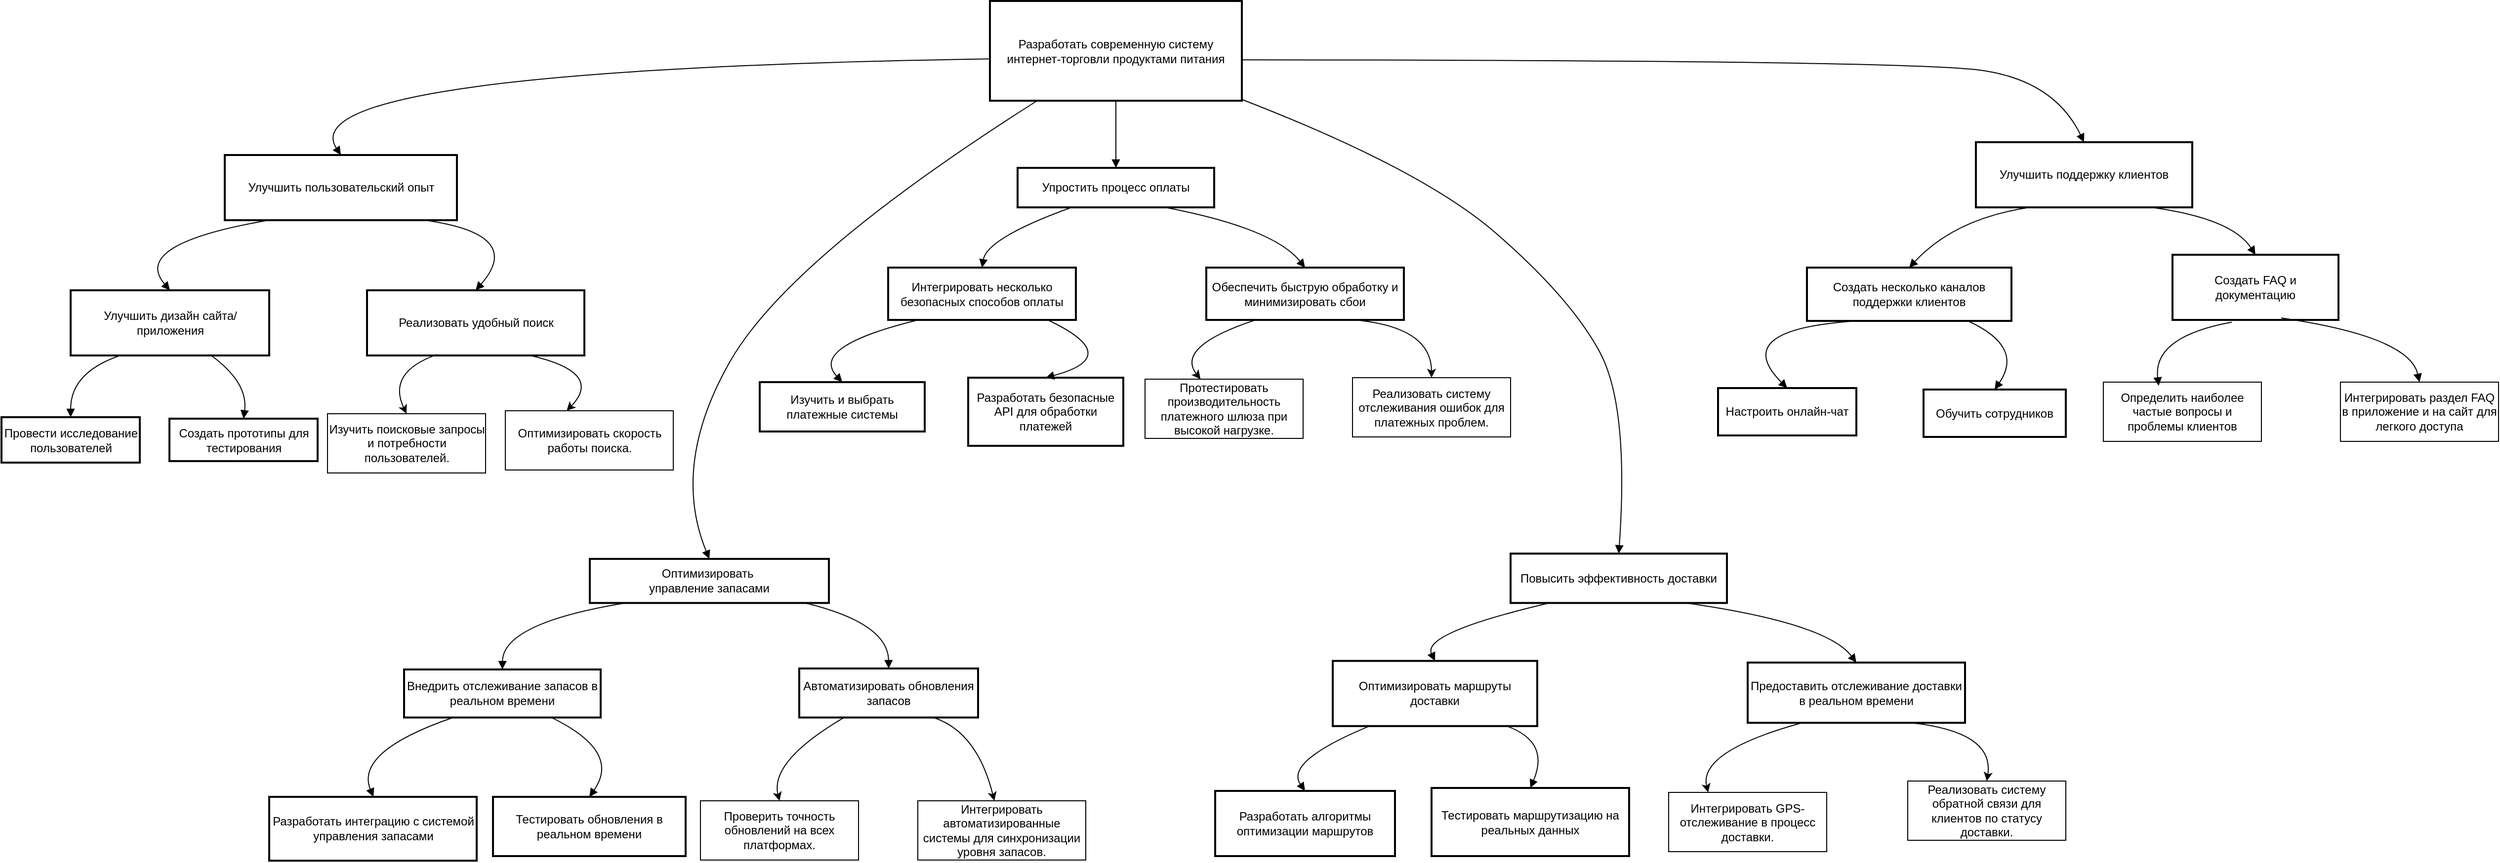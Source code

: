 <mxfile version="24.7.16">
  <diagram name="Страница — 1" id="3QDf5z227b71Fohwat_g">
    <mxGraphModel dx="3594" dy="1766" grid="1" gridSize="10" guides="1" tooltips="1" connect="1" arrows="1" fold="1" page="1" pageScale="1" pageWidth="827" pageHeight="1169" math="0" shadow="0">
      <root>
        <mxCell id="0" />
        <mxCell id="1" parent="0" />
        <mxCell id="m1rb-r10-i9bRZSOaY2M-15" value="Разработать современную систему интернет-торговли продуктами питания" style="whiteSpace=wrap;strokeWidth=2;" vertex="1" parent="1">
          <mxGeometry x="1463" y="20" width="255" height="101" as="geometry" />
        </mxCell>
        <mxCell id="m1rb-r10-i9bRZSOaY2M-16" value="Улучшить пользовательский опыт" style="whiteSpace=wrap;strokeWidth=2;" vertex="1" parent="1">
          <mxGeometry x="688.5" y="176.0" width="235" height="66" as="geometry" />
        </mxCell>
        <mxCell id="m1rb-r10-i9bRZSOaY2M-17" value="Оптимизировать &#xa;управление запасами" style="whiteSpace=wrap;strokeWidth=2;" vertex="1" parent="1">
          <mxGeometry x="1058" y="585" width="242" height="44.66" as="geometry" />
        </mxCell>
        <mxCell id="m1rb-r10-i9bRZSOaY2M-18" value="Упростить процесс оплаты" style="whiteSpace=wrap;strokeWidth=2;" vertex="1" parent="1">
          <mxGeometry x="1491" y="189" width="199" height="40" as="geometry" />
        </mxCell>
        <mxCell id="m1rb-r10-i9bRZSOaY2M-19" value="Повысить эффективность доставки" style="whiteSpace=wrap;strokeWidth=2;" vertex="1" parent="1">
          <mxGeometry x="1990" y="579.66" width="219" height="50" as="geometry" />
        </mxCell>
        <mxCell id="m1rb-r10-i9bRZSOaY2M-20" value="Улучшить поддержку клиентов" style="whiteSpace=wrap;strokeWidth=2;" vertex="1" parent="1">
          <mxGeometry x="2461" y="163" width="219" height="66" as="geometry" />
        </mxCell>
        <mxCell id="m1rb-r10-i9bRZSOaY2M-21" value="Улучшить дизайн сайта/приложения" style="whiteSpace=wrap;strokeWidth=2;" vertex="1" parent="1">
          <mxGeometry x="532.5" y="313.0" width="201" height="66" as="geometry" />
        </mxCell>
        <mxCell id="m1rb-r10-i9bRZSOaY2M-22" value="Реализовать удобный поиск" style="whiteSpace=wrap;strokeWidth=2;" vertex="1" parent="1">
          <mxGeometry x="832.5" y="313" width="220" height="66" as="geometry" />
        </mxCell>
        <mxCell id="m1rb-r10-i9bRZSOaY2M-23" value="Внедрить отслеживание запасов в реальном времени" style="whiteSpace=wrap;strokeWidth=2;" vertex="1" parent="1">
          <mxGeometry x="870" y="697" width="199" height="48.66" as="geometry" />
        </mxCell>
        <mxCell id="m1rb-r10-i9bRZSOaY2M-24" value="Автоматизировать обновления запасов" style="whiteSpace=wrap;strokeWidth=2;" vertex="1" parent="1">
          <mxGeometry x="1270" y="696" width="181" height="49.66" as="geometry" />
        </mxCell>
        <mxCell id="m1rb-r10-i9bRZSOaY2M-25" value="Интегрировать несколько безопасных способов оплаты" style="whiteSpace=wrap;strokeWidth=2;" vertex="1" parent="1">
          <mxGeometry x="1360" y="290" width="190" height="53" as="geometry" />
        </mxCell>
        <mxCell id="m1rb-r10-i9bRZSOaY2M-26" value="Обеспечить быструю обработку и минимизировать сбои" style="whiteSpace=wrap;strokeWidth=2;" vertex="1" parent="1">
          <mxGeometry x="1682" y="290" width="200" height="53" as="geometry" />
        </mxCell>
        <mxCell id="m1rb-r10-i9bRZSOaY2M-27" value="Оптимизировать маршруты доставки" style="whiteSpace=wrap;strokeWidth=2;" vertex="1" parent="1">
          <mxGeometry x="1810" y="688.33" width="207" height="66" as="geometry" />
        </mxCell>
        <mxCell id="m1rb-r10-i9bRZSOaY2M-28" value="Предоставить отслеживание доставки в реальном времени" style="whiteSpace=wrap;strokeWidth=2;" vertex="1" parent="1">
          <mxGeometry x="2230" y="690" width="220" height="61" as="geometry" />
        </mxCell>
        <mxCell id="m1rb-r10-i9bRZSOaY2M-29" value="Создать несколько каналов поддержки клиентов" style="whiteSpace=wrap;strokeWidth=2;" vertex="1" parent="1">
          <mxGeometry x="2290" y="290" width="207" height="54" as="geometry" />
        </mxCell>
        <mxCell id="m1rb-r10-i9bRZSOaY2M-30" value="Создать FAQ и документацию" style="whiteSpace=wrap;strokeWidth=2;" vertex="1" parent="1">
          <mxGeometry x="2660" y="277" width="168" height="66" as="geometry" />
        </mxCell>
        <mxCell id="m1rb-r10-i9bRZSOaY2M-31" value="Провести исследование пользователей" style="whiteSpace=wrap;strokeWidth=2;" vertex="1" parent="1">
          <mxGeometry x="462.5" y="441.5" width="140" height="46" as="geometry" />
        </mxCell>
        <mxCell id="m1rb-r10-i9bRZSOaY2M-32" value="Создать прототипы для тестирования" style="whiteSpace=wrap;strokeWidth=2;" vertex="1" parent="1">
          <mxGeometry x="632.5" y="443" width="150" height="43" as="geometry" />
        </mxCell>
        <mxCell id="m1rb-r10-i9bRZSOaY2M-33" value="Разработать интеграцию с системой управления запасами" style="whiteSpace=wrap;strokeWidth=2;" vertex="1" parent="1">
          <mxGeometry x="733.5" y="826" width="210" height="64.66" as="geometry" />
        </mxCell>
        <mxCell id="m1rb-r10-i9bRZSOaY2M-34" value="Тестировать обновления в реальном времени" style="whiteSpace=wrap;strokeWidth=2;" vertex="1" parent="1">
          <mxGeometry x="960" y="826.0" width="195" height="60" as="geometry" />
        </mxCell>
        <mxCell id="m1rb-r10-i9bRZSOaY2M-35" value="Изучить и выбрать платежные системы" style="whiteSpace=wrap;strokeWidth=2;" vertex="1" parent="1">
          <mxGeometry x="1230" y="406" width="167" height="50" as="geometry" />
        </mxCell>
        <mxCell id="m1rb-r10-i9bRZSOaY2M-36" value="Разработать безопасные API для обработки платежей" style="whiteSpace=wrap;strokeWidth=2;" vertex="1" parent="1">
          <mxGeometry x="1441" y="401.5" width="157" height="69" as="geometry" />
        </mxCell>
        <mxCell id="m1rb-r10-i9bRZSOaY2M-37" value="Разработать алгоритмы оптимизации маршрутов" style="whiteSpace=wrap;strokeWidth=2;" vertex="1" parent="1">
          <mxGeometry x="1691" y="820" width="182" height="66" as="geometry" />
        </mxCell>
        <mxCell id="m1rb-r10-i9bRZSOaY2M-38" value="Тестировать маршрутизацию на реальных данных" style="whiteSpace=wrap;strokeWidth=2;" vertex="1" parent="1">
          <mxGeometry x="1910" y="817" width="200" height="69" as="geometry" />
        </mxCell>
        <mxCell id="m1rb-r10-i9bRZSOaY2M-39" value="Настроить онлайн-чат" style="whiteSpace=wrap;strokeWidth=2;" vertex="1" parent="1">
          <mxGeometry x="2200" y="412" width="140" height="48" as="geometry" />
        </mxCell>
        <mxCell id="m1rb-r10-i9bRZSOaY2M-40" value="Обучить сотрудников" style="whiteSpace=wrap;strokeWidth=2;" vertex="1" parent="1">
          <mxGeometry x="2408" y="413.5" width="144" height="48" as="geometry" />
        </mxCell>
        <mxCell id="m1rb-r10-i9bRZSOaY2M-41" value="" style="curved=1;startArrow=none;endArrow=block;exitX=0;exitY=0.58;entryX=0.5;entryY=0;rounded=0;" edge="1" parent="1" source="m1rb-r10-i9bRZSOaY2M-15" target="m1rb-r10-i9bRZSOaY2M-16">
          <mxGeometry relative="1" as="geometry">
            <Array as="points">
              <mxPoint x="750" y="90" />
            </Array>
          </mxGeometry>
        </mxCell>
        <mxCell id="m1rb-r10-i9bRZSOaY2M-42" value="" style="curved=1;startArrow=none;endArrow=block;entryX=0.5;entryY=0;rounded=0;" edge="1" parent="1" source="m1rb-r10-i9bRZSOaY2M-15" target="m1rb-r10-i9bRZSOaY2M-17">
          <mxGeometry relative="1" as="geometry">
            <Array as="points">
              <mxPoint x="1260" y="280" />
              <mxPoint x="1140" y="490" />
            </Array>
            <mxPoint x="1433" y="540.0" as="sourcePoint" />
          </mxGeometry>
        </mxCell>
        <mxCell id="m1rb-r10-i9bRZSOaY2M-43" value="" style="curved=1;startArrow=none;endArrow=block;exitX=0.5;exitY=1;entryX=0.5;entryY=0;rounded=0;" edge="1" parent="1" source="m1rb-r10-i9bRZSOaY2M-15" target="m1rb-r10-i9bRZSOaY2M-18">
          <mxGeometry relative="1" as="geometry">
            <Array as="points" />
          </mxGeometry>
        </mxCell>
        <mxCell id="m1rb-r10-i9bRZSOaY2M-44" value="" style="curved=1;startArrow=none;endArrow=block;entryX=0.5;entryY=0;rounded=0;" edge="1" parent="1" source="m1rb-r10-i9bRZSOaY2M-15" target="m1rb-r10-i9bRZSOaY2M-19">
          <mxGeometry relative="1" as="geometry">
            <Array as="points">
              <mxPoint x="1900" y="190" />
              <mxPoint x="2050" y="320" />
              <mxPoint x="2110" y="430" />
            </Array>
            <mxPoint x="1768" y="541.01" as="sourcePoint" />
          </mxGeometry>
        </mxCell>
        <mxCell id="m1rb-r10-i9bRZSOaY2M-45" value="" style="curved=1;startArrow=none;endArrow=block;exitX=1;exitY=0.59;entryX=0.5;entryY=0;rounded=0;" edge="1" parent="1" source="m1rb-r10-i9bRZSOaY2M-15" target="m1rb-r10-i9bRZSOaY2M-20">
          <mxGeometry relative="1" as="geometry">
            <Array as="points">
              <mxPoint x="2390" y="80" />
              <mxPoint x="2540" y="100" />
            </Array>
          </mxGeometry>
        </mxCell>
        <mxCell id="m1rb-r10-i9bRZSOaY2M-46" value="" style="curved=1;startArrow=none;endArrow=block;exitX=0.19;exitY=1;entryX=0.5;entryY=0;rounded=0;" edge="1" parent="1" source="m1rb-r10-i9bRZSOaY2M-16" target="m1rb-r10-i9bRZSOaY2M-21">
          <mxGeometry relative="1" as="geometry">
            <Array as="points">
              <mxPoint x="592.5" y="266" />
            </Array>
          </mxGeometry>
        </mxCell>
        <mxCell id="m1rb-r10-i9bRZSOaY2M-47" value="" style="curved=1;startArrow=none;endArrow=block;exitX=0.86;exitY=1;entryX=0.5;entryY=0;rounded=0;" edge="1" parent="1" source="m1rb-r10-i9bRZSOaY2M-16" target="m1rb-r10-i9bRZSOaY2M-22">
          <mxGeometry relative="1" as="geometry">
            <Array as="points">
              <mxPoint x="992.5" y="256" />
            </Array>
          </mxGeometry>
        </mxCell>
        <mxCell id="m1rb-r10-i9bRZSOaY2M-48" value="" style="curved=1;startArrow=none;endArrow=block;exitX=0.15;exitY=1;entryX=0.5;entryY=0;rounded=0;" edge="1" parent="1" source="m1rb-r10-i9bRZSOaY2M-17" target="m1rb-r10-i9bRZSOaY2M-23">
          <mxGeometry relative="1" as="geometry">
            <Array as="points">
              <mxPoint x="970" y="650" />
            </Array>
          </mxGeometry>
        </mxCell>
        <mxCell id="m1rb-r10-i9bRZSOaY2M-49" value="" style="curved=1;startArrow=none;endArrow=block;exitX=0.9;exitY=1;entryX=0.5;entryY=0;rounded=0;" edge="1" parent="1" source="m1rb-r10-i9bRZSOaY2M-17" target="m1rb-r10-i9bRZSOaY2M-24">
          <mxGeometry relative="1" as="geometry">
            <Array as="points">
              <mxPoint x="1360" y="650" />
            </Array>
          </mxGeometry>
        </mxCell>
        <mxCell id="m1rb-r10-i9bRZSOaY2M-50" value="" style="curved=1;startArrow=none;endArrow=block;exitX=0.27;exitY=1.01;entryX=0.5;entryY=0;rounded=0;" edge="1" parent="1" source="m1rb-r10-i9bRZSOaY2M-18" target="m1rb-r10-i9bRZSOaY2M-25">
          <mxGeometry relative="1" as="geometry">
            <Array as="points">
              <mxPoint x="1460" y="260" />
            </Array>
          </mxGeometry>
        </mxCell>
        <mxCell id="m1rb-r10-i9bRZSOaY2M-51" value="" style="curved=1;startArrow=none;endArrow=block;entryX=0.5;entryY=0;rounded=0;exitX=0.75;exitY=1;exitDx=0;exitDy=0;" edge="1" parent="1" source="m1rb-r10-i9bRZSOaY2M-18" target="m1rb-r10-i9bRZSOaY2M-26">
          <mxGeometry relative="1" as="geometry">
            <Array as="points">
              <mxPoint x="1750" y="250" />
            </Array>
            <mxPoint x="1620" y="220" as="sourcePoint" />
          </mxGeometry>
        </mxCell>
        <mxCell id="m1rb-r10-i9bRZSOaY2M-52" value="" style="curved=1;startArrow=none;endArrow=block;exitX=0.18;exitY=1;entryX=0.5;entryY=0;rounded=0;" edge="1" parent="1" source="m1rb-r10-i9bRZSOaY2M-19" target="m1rb-r10-i9bRZSOaY2M-27">
          <mxGeometry relative="1" as="geometry">
            <Array as="points">
              <mxPoint x="1900" y="660" />
            </Array>
          </mxGeometry>
        </mxCell>
        <mxCell id="m1rb-r10-i9bRZSOaY2M-53" value="" style="curved=1;startArrow=none;endArrow=block;exitX=0.81;exitY=1;entryX=0.5;entryY=0;rounded=0;" edge="1" parent="1" source="m1rb-r10-i9bRZSOaY2M-19" target="m1rb-r10-i9bRZSOaY2M-28">
          <mxGeometry relative="1" as="geometry">
            <Array as="points">
              <mxPoint x="2310" y="650" />
            </Array>
          </mxGeometry>
        </mxCell>
        <mxCell id="m1rb-r10-i9bRZSOaY2M-54" value="" style="curved=1;startArrow=none;endArrow=block;exitX=0.25;exitY=1;entryX=0.5;entryY=0;rounded=0;exitDx=0;exitDy=0;" edge="1" parent="1" source="m1rb-r10-i9bRZSOaY2M-20" target="m1rb-r10-i9bRZSOaY2M-29">
          <mxGeometry relative="1" as="geometry">
            <Array as="points">
              <mxPoint x="2440" y="240" />
            </Array>
          </mxGeometry>
        </mxCell>
        <mxCell id="m1rb-r10-i9bRZSOaY2M-55" value="" style="curved=1;startArrow=none;endArrow=block;exitX=0.81;exitY=1;entryX=0.5;entryY=0;rounded=0;" edge="1" parent="1" source="m1rb-r10-i9bRZSOaY2M-20" target="m1rb-r10-i9bRZSOaY2M-30">
          <mxGeometry relative="1" as="geometry">
            <Array as="points">
              <mxPoint x="2720" y="240" />
            </Array>
          </mxGeometry>
        </mxCell>
        <mxCell id="m1rb-r10-i9bRZSOaY2M-56" value="" style="curved=1;startArrow=none;endArrow=block;exitX=0.25;exitY=1;entryX=0.5;entryY=-0.01;rounded=0;exitDx=0;exitDy=0;" edge="1" parent="1" source="m1rb-r10-i9bRZSOaY2M-21" target="m1rb-r10-i9bRZSOaY2M-31">
          <mxGeometry relative="1" as="geometry">
            <Array as="points">
              <mxPoint x="532.5" y="396" />
            </Array>
          </mxGeometry>
        </mxCell>
        <mxCell id="m1rb-r10-i9bRZSOaY2M-57" value="" style="curved=1;startArrow=none;endArrow=block;exitX=0.701;exitY=0.985;entryX=0.5;entryY=-0.01;rounded=0;exitDx=0;exitDy=0;exitPerimeter=0;" edge="1" parent="1" source="m1rb-r10-i9bRZSOaY2M-21" target="m1rb-r10-i9bRZSOaY2M-32">
          <mxGeometry relative="1" as="geometry">
            <Array as="points">
              <mxPoint x="712.5" y="406" />
            </Array>
          </mxGeometry>
        </mxCell>
        <mxCell id="m1rb-r10-i9bRZSOaY2M-58" value="" style="curved=1;startArrow=none;endArrow=block;exitX=0.25;exitY=1;rounded=0;exitDx=0;exitDy=0;" edge="1" parent="1" source="m1rb-r10-i9bRZSOaY2M-23">
          <mxGeometry relative="1" as="geometry">
            <Array as="points">
              <mxPoint x="820" y="780" />
            </Array>
            <mxPoint x="839" y="826" as="targetPoint" />
          </mxGeometry>
        </mxCell>
        <mxCell id="m1rb-r10-i9bRZSOaY2M-59" value="" style="curved=1;startArrow=none;endArrow=block;exitX=0.75;exitY=1;entryX=0.5;entryY=-0.01;rounded=0;exitDx=0;exitDy=0;" edge="1" parent="1" source="m1rb-r10-i9bRZSOaY2M-23" target="m1rb-r10-i9bRZSOaY2M-34">
          <mxGeometry relative="1" as="geometry">
            <Array as="points">
              <mxPoint x="1090" y="780" />
            </Array>
          </mxGeometry>
        </mxCell>
        <mxCell id="m1rb-r10-i9bRZSOaY2M-60" value="" style="curved=1;startArrow=none;endArrow=block;exitX=0.16;exitY=1;entryX=0.5;entryY=-0.01;rounded=0;" edge="1" parent="1" source="m1rb-r10-i9bRZSOaY2M-25" target="m1rb-r10-i9bRZSOaY2M-35">
          <mxGeometry relative="1" as="geometry">
            <Array as="points">
              <mxPoint x="1280" y="370" />
            </Array>
          </mxGeometry>
        </mxCell>
        <mxCell id="m1rb-r10-i9bRZSOaY2M-61" value="" style="curved=1;startArrow=none;endArrow=block;exitX=0.85;exitY=1;entryX=0.5;entryY=0;rounded=0;" edge="1" parent="1" source="m1rb-r10-i9bRZSOaY2M-25" target="m1rb-r10-i9bRZSOaY2M-36">
          <mxGeometry relative="1" as="geometry">
            <Array as="points">
              <mxPoint x="1600" y="380" />
            </Array>
          </mxGeometry>
        </mxCell>
        <mxCell id="m1rb-r10-i9bRZSOaY2M-62" value="" style="curved=1;startArrow=none;endArrow=block;exitX=0.18;exitY=1;entryX=0.5;entryY=-0.01;rounded=0;" edge="1" parent="1" source="m1rb-r10-i9bRZSOaY2M-27" target="m1rb-r10-i9bRZSOaY2M-37">
          <mxGeometry relative="1" as="geometry">
            <Array as="points">
              <mxPoint x="1761" y="790" />
            </Array>
          </mxGeometry>
        </mxCell>
        <mxCell id="m1rb-r10-i9bRZSOaY2M-63" value="" style="curved=1;startArrow=none;endArrow=block;exitX=0.85;exitY=1;entryX=0.5;entryY=0;rounded=0;" edge="1" parent="1" source="m1rb-r10-i9bRZSOaY2M-27" target="m1rb-r10-i9bRZSOaY2M-38">
          <mxGeometry relative="1" as="geometry">
            <Array as="points">
              <mxPoint x="2030" y="770" />
            </Array>
          </mxGeometry>
        </mxCell>
        <mxCell id="m1rb-r10-i9bRZSOaY2M-64" value="" style="curved=1;startArrow=none;endArrow=block;exitX=0.25;exitY=1;entryX=0.5;entryY=0.01;rounded=0;exitDx=0;exitDy=0;" edge="1" parent="1" source="m1rb-r10-i9bRZSOaY2M-29" target="m1rb-r10-i9bRZSOaY2M-39">
          <mxGeometry relative="1" as="geometry">
            <Array as="points">
              <mxPoint x="2210" y="352" />
            </Array>
          </mxGeometry>
        </mxCell>
        <mxCell id="m1rb-r10-i9bRZSOaY2M-65" value="" style="curved=1;startArrow=none;endArrow=block;entryX=0.5;entryY=0.01;rounded=0;" edge="1" parent="1" source="m1rb-r10-i9bRZSOaY2M-29" target="m1rb-r10-i9bRZSOaY2M-40">
          <mxGeometry relative="1" as="geometry">
            <Array as="points">
              <mxPoint x="2510" y="370" />
            </Array>
          </mxGeometry>
        </mxCell>
        <mxCell id="m1rb-r10-i9bRZSOaY2M-71" value="Изучить поисковые запросы и потребности пользователей." style="rounded=0;whiteSpace=wrap;html=1;" vertex="1" parent="1">
          <mxGeometry x="792.5" y="438" width="160" height="60" as="geometry" />
        </mxCell>
        <mxCell id="m1rb-r10-i9bRZSOaY2M-74" value="" style="curved=1;endArrow=classic;html=1;rounded=0;exitX=0.322;exitY=0.986;exitDx=0;exitDy=0;exitPerimeter=0;entryX=0.5;entryY=0;entryDx=0;entryDy=0;movable=1;resizable=1;rotatable=1;deletable=1;editable=1;locked=0;connectable=1;" edge="1" parent="1" source="m1rb-r10-i9bRZSOaY2M-22" target="m1rb-r10-i9bRZSOaY2M-71">
          <mxGeometry width="50" height="50" relative="1" as="geometry">
            <mxPoint x="1242.5" y="716" as="sourcePoint" />
            <mxPoint x="1292.5" y="666" as="targetPoint" />
            <Array as="points">
              <mxPoint x="852.5" y="396" />
            </Array>
          </mxGeometry>
        </mxCell>
        <mxCell id="m1rb-r10-i9bRZSOaY2M-75" value="Оптимизировать скорость работы поиска." style="rounded=0;whiteSpace=wrap;html=1;" vertex="1" parent="1">
          <mxGeometry x="972.5" y="435" width="170" height="60" as="geometry" />
        </mxCell>
        <mxCell id="m1rb-r10-i9bRZSOaY2M-76" value="" style="curved=1;endArrow=classic;html=1;rounded=0;exitX=0.75;exitY=1;exitDx=0;exitDy=0;entryX=0.365;entryY=0;entryDx=0;entryDy=0;entryPerimeter=0;" edge="1" parent="1" source="m1rb-r10-i9bRZSOaY2M-22" target="m1rb-r10-i9bRZSOaY2M-75">
          <mxGeometry width="50" height="50" relative="1" as="geometry">
            <mxPoint x="692.5" y="386" as="sourcePoint" />
            <mxPoint x="1042.5" y="426" as="targetPoint" />
            <Array as="points">
              <mxPoint x="1072.5" y="396" />
            </Array>
          </mxGeometry>
        </mxCell>
        <mxCell id="m1rb-r10-i9bRZSOaY2M-77" value="Проверить точность обновлений на всех платформах." style="rounded=0;whiteSpace=wrap;html=1;" vertex="1" parent="1">
          <mxGeometry x="1170" y="830" width="160" height="60" as="geometry" />
        </mxCell>
        <mxCell id="m1rb-r10-i9bRZSOaY2M-78" value="Интегрировать автоматизированные системы для синхронизации уровня запасов." style="rounded=0;whiteSpace=wrap;html=1;" vertex="1" parent="1">
          <mxGeometry x="1390" y="830" width="170" height="60" as="geometry" />
        </mxCell>
        <mxCell id="m1rb-r10-i9bRZSOaY2M-79" value="" style="curved=1;endArrow=classic;html=1;rounded=0;exitX=0.25;exitY=1;exitDx=0;exitDy=0;entryX=0.5;entryY=0;entryDx=0;entryDy=0;" edge="1" parent="1" source="m1rb-r10-i9bRZSOaY2M-24" target="m1rb-r10-i9bRZSOaY2M-77">
          <mxGeometry width="50" height="50" relative="1" as="geometry">
            <mxPoint x="1300" y="889.66" as="sourcePoint" />
            <mxPoint x="1350" y="839.66" as="targetPoint" />
            <Array as="points">
              <mxPoint x="1240" y="790" />
            </Array>
          </mxGeometry>
        </mxCell>
        <mxCell id="m1rb-r10-i9bRZSOaY2M-80" value="" style="curved=1;endArrow=classic;html=1;rounded=0;exitX=0.75;exitY=1;exitDx=0;exitDy=0;" edge="1" parent="1" source="m1rb-r10-i9bRZSOaY2M-24" target="m1rb-r10-i9bRZSOaY2M-78">
          <mxGeometry width="50" height="50" relative="1" as="geometry">
            <mxPoint x="1390" y="879.66" as="sourcePoint" />
            <mxPoint x="1440" y="829.66" as="targetPoint" />
            <Array as="points">
              <mxPoint x="1450" y="760" />
            </Array>
          </mxGeometry>
        </mxCell>
        <mxCell id="m1rb-r10-i9bRZSOaY2M-82" value="Реализовать систему обратной связи для клиентов по статусу доставки." style="rounded=0;whiteSpace=wrap;html=1;" vertex="1" parent="1">
          <mxGeometry x="2392" y="810" width="160" height="60" as="geometry" />
        </mxCell>
        <mxCell id="m1rb-r10-i9bRZSOaY2M-83" value="Интегрировать GPS-отслеживание в процесс доставки." style="rounded=0;whiteSpace=wrap;html=1;" vertex="1" parent="1">
          <mxGeometry x="2150" y="821.5" width="160" height="60" as="geometry" />
        </mxCell>
        <mxCell id="m1rb-r10-i9bRZSOaY2M-84" value="" style="curved=1;endArrow=classic;html=1;rounded=0;exitX=0.25;exitY=1;exitDx=0;exitDy=0;entryX=0.25;entryY=0;entryDx=0;entryDy=0;" edge="1" parent="1" source="m1rb-r10-i9bRZSOaY2M-28" target="m1rb-r10-i9bRZSOaY2M-83">
          <mxGeometry width="50" height="50" relative="1" as="geometry">
            <mxPoint x="2050" y="790" as="sourcePoint" />
            <mxPoint x="2100" y="740" as="targetPoint" />
            <Array as="points">
              <mxPoint x="2180" y="780" />
            </Array>
          </mxGeometry>
        </mxCell>
        <mxCell id="m1rb-r10-i9bRZSOaY2M-85" value="" style="curved=1;endArrow=classic;html=1;rounded=0;exitX=0.75;exitY=1;exitDx=0;exitDy=0;entryX=0.5;entryY=0;entryDx=0;entryDy=0;" edge="1" parent="1" source="m1rb-r10-i9bRZSOaY2M-28" target="m1rb-r10-i9bRZSOaY2M-82">
          <mxGeometry width="50" height="50" relative="1" as="geometry">
            <mxPoint x="2050" y="790" as="sourcePoint" />
            <mxPoint x="2100" y="740" as="targetPoint" />
            <Array as="points">
              <mxPoint x="2480" y="760" />
            </Array>
          </mxGeometry>
        </mxCell>
        <mxCell id="m1rb-r10-i9bRZSOaY2M-86" value="Реализовать систему отслеживания ошибок для платежных проблем." style="rounded=0;whiteSpace=wrap;html=1;" vertex="1" parent="1">
          <mxGeometry x="1830" y="401.5" width="160" height="60" as="geometry" />
        </mxCell>
        <mxCell id="m1rb-r10-i9bRZSOaY2M-87" value="Протестировать производительность платежного шлюза при высокой нагрузке." style="rounded=0;whiteSpace=wrap;html=1;" vertex="1" parent="1">
          <mxGeometry x="1620" y="403" width="160" height="60" as="geometry" />
        </mxCell>
        <mxCell id="m1rb-r10-i9bRZSOaY2M-88" value="" style="curved=1;endArrow=classic;html=1;rounded=0;exitX=0.25;exitY=1;exitDx=0;exitDy=0;" edge="1" parent="1" source="m1rb-r10-i9bRZSOaY2M-26" target="m1rb-r10-i9bRZSOaY2M-87">
          <mxGeometry width="50" height="50" relative="1" as="geometry">
            <mxPoint x="1900" y="270" as="sourcePoint" />
            <mxPoint x="1950" y="220" as="targetPoint" />
            <Array as="points">
              <mxPoint x="1650" y="370" />
            </Array>
          </mxGeometry>
        </mxCell>
        <mxCell id="m1rb-r10-i9bRZSOaY2M-89" value="" style="curved=1;endArrow=classic;html=1;rounded=0;exitX=0.75;exitY=1;exitDx=0;exitDy=0;entryX=0.5;entryY=0;entryDx=0;entryDy=0;" edge="1" parent="1" source="m1rb-r10-i9bRZSOaY2M-26" target="m1rb-r10-i9bRZSOaY2M-86">
          <mxGeometry width="50" height="50" relative="1" as="geometry">
            <mxPoint x="1778" y="344" as="sourcePoint" />
            <mxPoint x="1724" y="431" as="targetPoint" />
            <Array as="points">
              <mxPoint x="1910" y="350" />
            </Array>
          </mxGeometry>
        </mxCell>
        <mxCell id="m1rb-r10-i9bRZSOaY2M-90" value="Определить наиболее частые вопросы и проблемы клиентов" style="rounded=0;whiteSpace=wrap;html=1;" vertex="1" parent="1">
          <mxGeometry x="2590" y="406" width="160" height="60" as="geometry" />
        </mxCell>
        <mxCell id="m1rb-r10-i9bRZSOaY2M-91" value="Интегрировать раздел FAQ в приложение и на сайт для легкого доступа" style="rounded=0;whiteSpace=wrap;html=1;" vertex="1" parent="1">
          <mxGeometry x="2830" y="406" width="160" height="60" as="geometry" />
        </mxCell>
        <mxCell id="m1rb-r10-i9bRZSOaY2M-93" value="" style="curved=1;startArrow=none;endArrow=block;exitX=0.357;exitY=1.034;entryX=0.35;entryY=0.062;rounded=0;exitDx=0;exitDy=0;exitPerimeter=0;entryDx=0;entryDy=0;entryPerimeter=0;" edge="1" parent="1" source="m1rb-r10-i9bRZSOaY2M-30" target="m1rb-r10-i9bRZSOaY2M-90">
          <mxGeometry relative="1" as="geometry">
            <Array as="points">
              <mxPoint x="2640" y="360" />
            </Array>
            <mxPoint x="2316" y="322" as="sourcePoint" />
            <mxPoint x="2220" y="419" as="targetPoint" />
          </mxGeometry>
        </mxCell>
        <mxCell id="m1rb-r10-i9bRZSOaY2M-94" value="" style="curved=1;startArrow=none;endArrow=block;exitX=0.655;exitY=0.97;entryX=0.5;entryY=0;rounded=0;exitDx=0;exitDy=0;exitPerimeter=0;entryDx=0;entryDy=0;" edge="1" parent="1" source="m1rb-r10-i9bRZSOaY2M-30" target="m1rb-r10-i9bRZSOaY2M-91">
          <mxGeometry relative="1" as="geometry">
            <Array as="points">
              <mxPoint x="2900" y="360" />
            </Array>
            <mxPoint x="2800" y="324" as="sourcePoint" />
            <mxPoint x="2656" y="423" as="targetPoint" />
          </mxGeometry>
        </mxCell>
      </root>
    </mxGraphModel>
  </diagram>
</mxfile>
